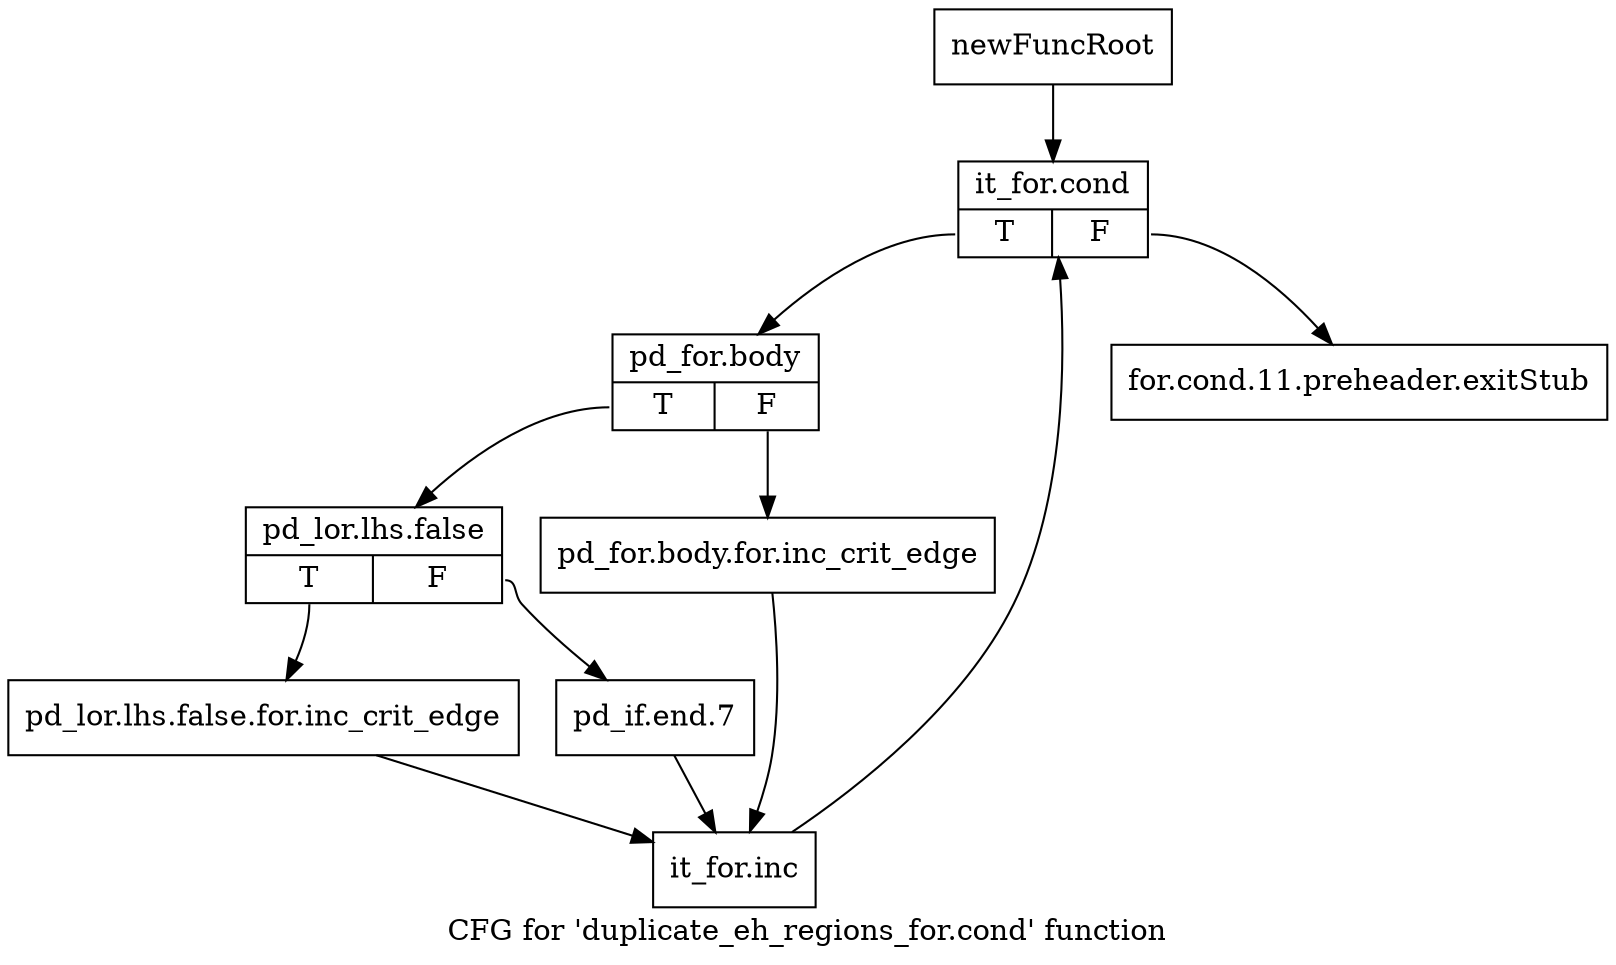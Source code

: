 digraph "CFG for 'duplicate_eh_regions_for.cond' function" {
	label="CFG for 'duplicate_eh_regions_for.cond' function";

	Node0xacaf7d0 [shape=record,label="{newFuncRoot}"];
	Node0xacaf7d0 -> Node0xacaf870;
	Node0xacaf820 [shape=record,label="{for.cond.11.preheader.exitStub}"];
	Node0xacaf870 [shape=record,label="{it_for.cond|{<s0>T|<s1>F}}"];
	Node0xacaf870:s0 -> Node0xacaf8c0;
	Node0xacaf870:s1 -> Node0xacaf820;
	Node0xacaf8c0 [shape=record,label="{pd_for.body|{<s0>T|<s1>F}}"];
	Node0xacaf8c0:s0 -> Node0xacaf960;
	Node0xacaf8c0:s1 -> Node0xacaf910;
	Node0xacaf910 [shape=record,label="{pd_for.body.for.inc_crit_edge}"];
	Node0xacaf910 -> Node0xacafa50;
	Node0xacaf960 [shape=record,label="{pd_lor.lhs.false|{<s0>T|<s1>F}}"];
	Node0xacaf960:s0 -> Node0xacafa00;
	Node0xacaf960:s1 -> Node0xacaf9b0;
	Node0xacaf9b0 [shape=record,label="{pd_if.end.7}"];
	Node0xacaf9b0 -> Node0xacafa50;
	Node0xacafa00 [shape=record,label="{pd_lor.lhs.false.for.inc_crit_edge}"];
	Node0xacafa00 -> Node0xacafa50;
	Node0xacafa50 [shape=record,label="{it_for.inc}"];
	Node0xacafa50 -> Node0xacaf870;
}
